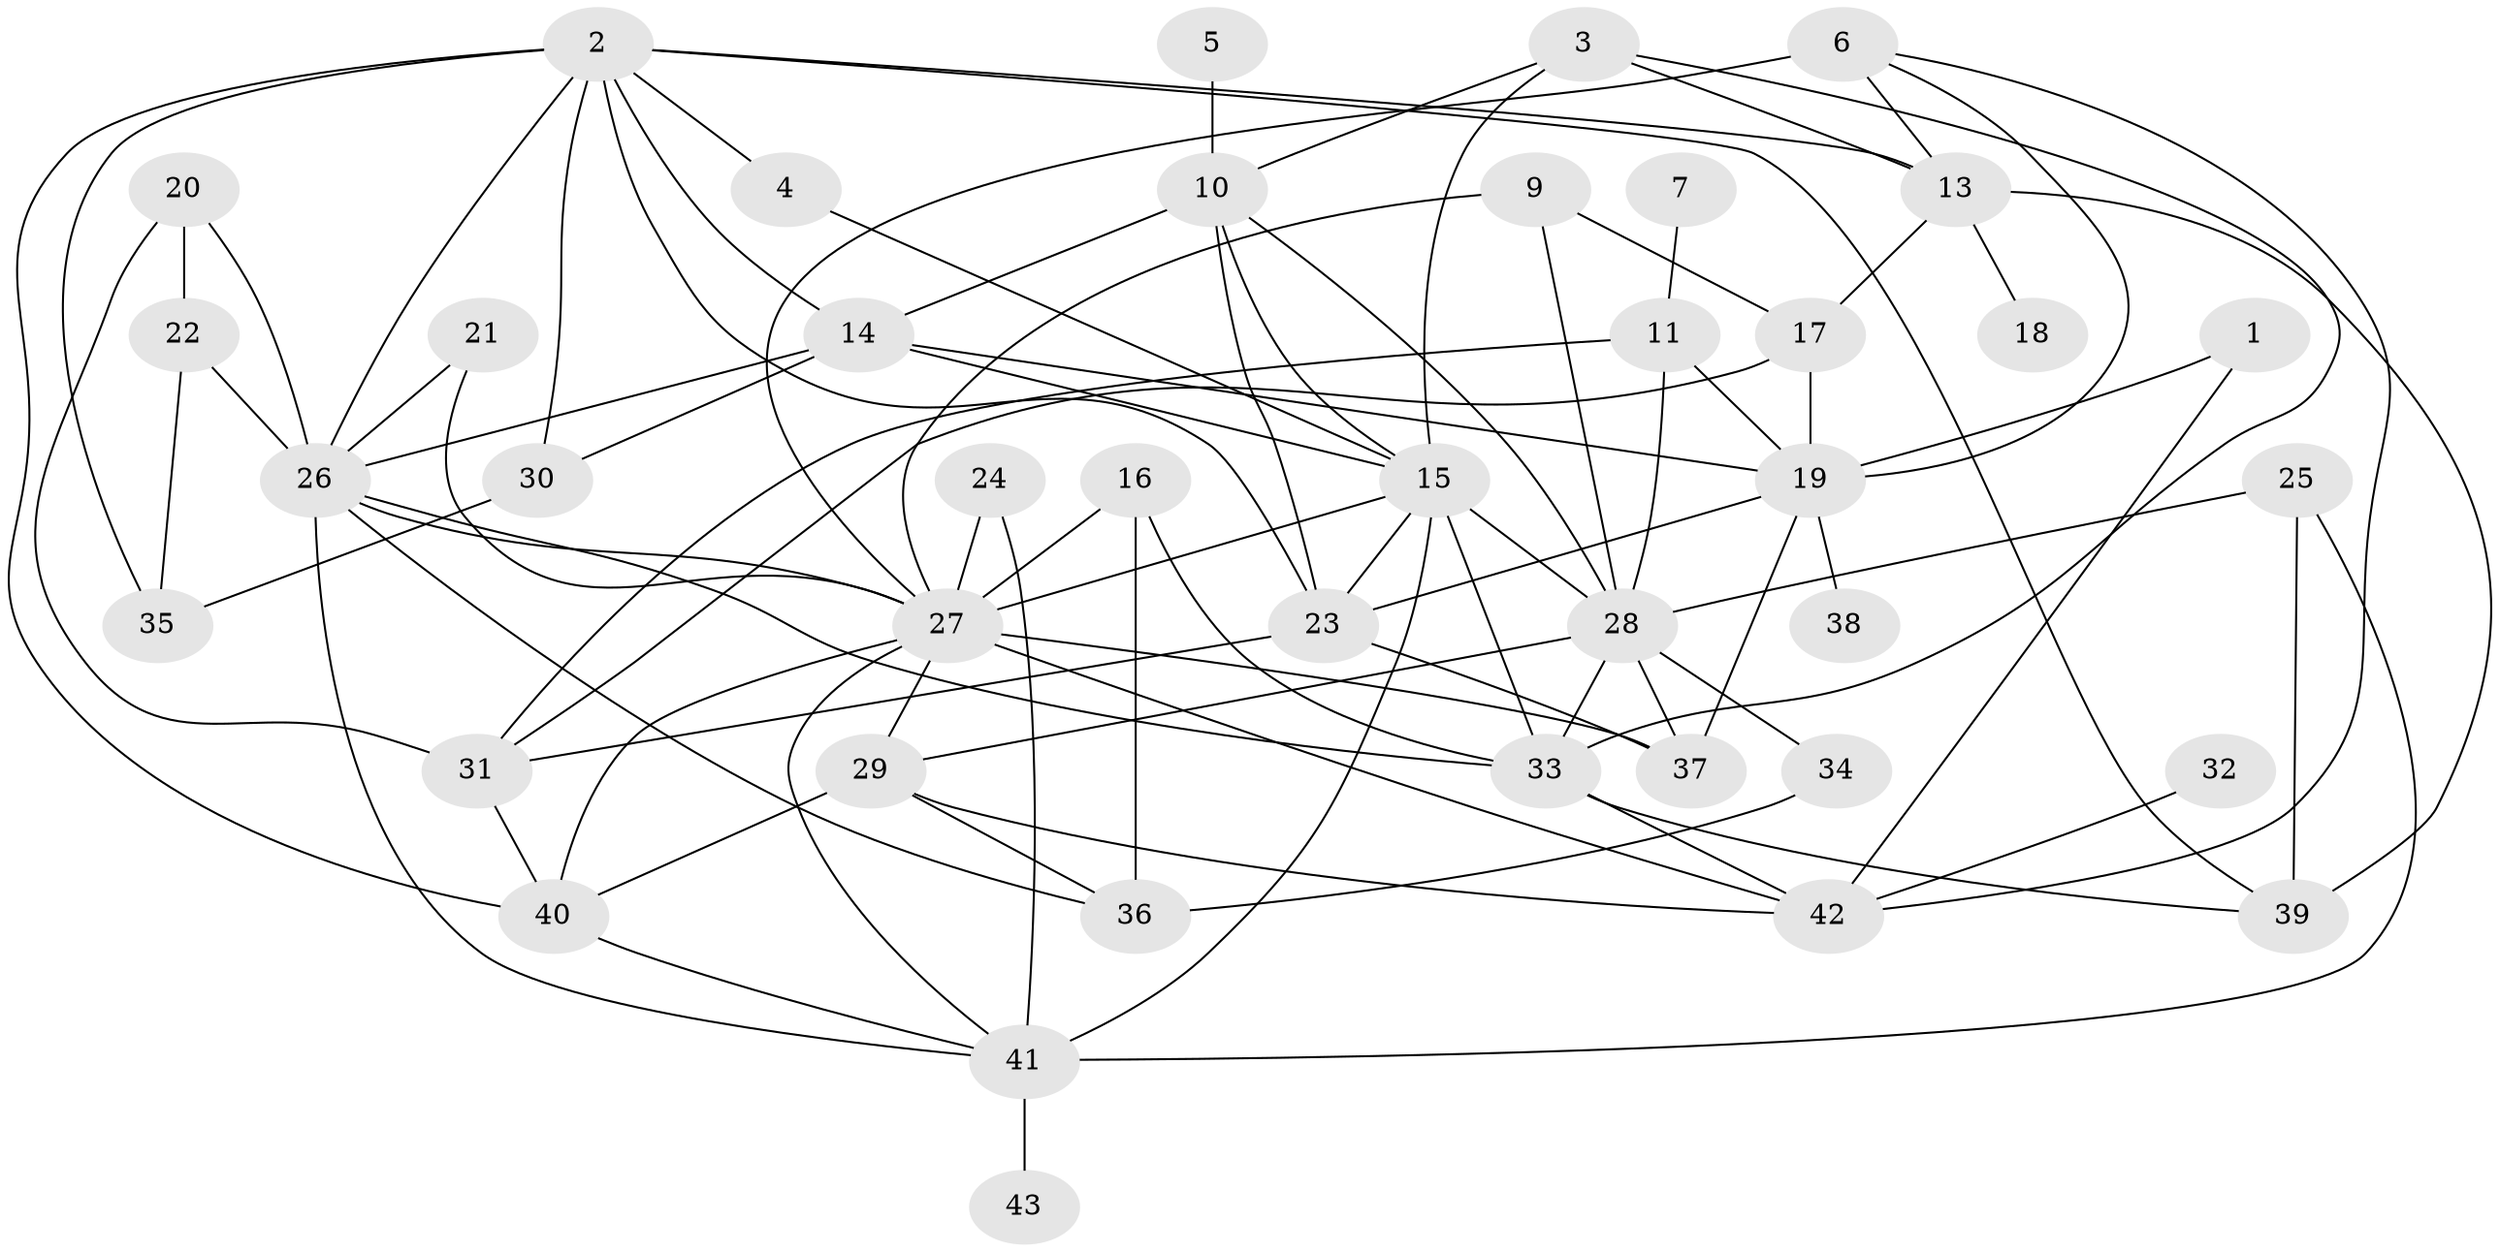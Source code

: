 // original degree distribution, {3: 0.3058823529411765, 2: 0.12941176470588237, 4: 0.23529411764705882, 5: 0.11764705882352941, 7: 0.03529411764705882, 1: 0.07058823529411765, 0: 0.023529411764705882, 11: 0.011764705882352941, 6: 0.07058823529411765}
// Generated by graph-tools (version 1.1) at 2025/00/03/09/25 03:00:54]
// undirected, 41 vertices, 90 edges
graph export_dot {
graph [start="1"]
  node [color=gray90,style=filled];
  1;
  2;
  3;
  4;
  5;
  6;
  7;
  9;
  10;
  11;
  13;
  14;
  15;
  16;
  17;
  18;
  19;
  20;
  21;
  22;
  23;
  24;
  25;
  26;
  27;
  28;
  29;
  30;
  31;
  32;
  33;
  34;
  35;
  36;
  37;
  38;
  39;
  40;
  41;
  42;
  43;
  1 -- 19 [weight=2.0];
  1 -- 42 [weight=1.0];
  2 -- 4 [weight=1.0];
  2 -- 13 [weight=1.0];
  2 -- 14 [weight=1.0];
  2 -- 23 [weight=1.0];
  2 -- 26 [weight=1.0];
  2 -- 30 [weight=1.0];
  2 -- 35 [weight=1.0];
  2 -- 39 [weight=1.0];
  2 -- 40 [weight=1.0];
  3 -- 10 [weight=1.0];
  3 -- 13 [weight=1.0];
  3 -- 15 [weight=1.0];
  3 -- 33 [weight=1.0];
  4 -- 15 [weight=1.0];
  5 -- 10 [weight=1.0];
  6 -- 13 [weight=1.0];
  6 -- 19 [weight=1.0];
  6 -- 27 [weight=3.0];
  6 -- 42 [weight=1.0];
  7 -- 11 [weight=1.0];
  9 -- 17 [weight=1.0];
  9 -- 27 [weight=1.0];
  9 -- 28 [weight=1.0];
  10 -- 14 [weight=1.0];
  10 -- 15 [weight=1.0];
  10 -- 23 [weight=1.0];
  10 -- 28 [weight=1.0];
  11 -- 19 [weight=1.0];
  11 -- 28 [weight=1.0];
  11 -- 31 [weight=1.0];
  13 -- 17 [weight=1.0];
  13 -- 18 [weight=1.0];
  13 -- 39 [weight=1.0];
  14 -- 15 [weight=1.0];
  14 -- 19 [weight=1.0];
  14 -- 26 [weight=2.0];
  14 -- 30 [weight=1.0];
  15 -- 23 [weight=1.0];
  15 -- 27 [weight=1.0];
  15 -- 28 [weight=1.0];
  15 -- 33 [weight=1.0];
  15 -- 41 [weight=1.0];
  16 -- 27 [weight=2.0];
  16 -- 33 [weight=1.0];
  16 -- 36 [weight=2.0];
  17 -- 19 [weight=1.0];
  17 -- 31 [weight=1.0];
  19 -- 23 [weight=2.0];
  19 -- 37 [weight=1.0];
  19 -- 38 [weight=1.0];
  20 -- 22 [weight=1.0];
  20 -- 26 [weight=1.0];
  20 -- 31 [weight=1.0];
  21 -- 26 [weight=1.0];
  21 -- 27 [weight=2.0];
  22 -- 26 [weight=1.0];
  22 -- 35 [weight=1.0];
  23 -- 31 [weight=1.0];
  23 -- 37 [weight=1.0];
  24 -- 27 [weight=2.0];
  24 -- 41 [weight=1.0];
  25 -- 28 [weight=1.0];
  25 -- 39 [weight=1.0];
  25 -- 41 [weight=2.0];
  26 -- 27 [weight=1.0];
  26 -- 33 [weight=1.0];
  26 -- 36 [weight=2.0];
  26 -- 41 [weight=1.0];
  27 -- 29 [weight=3.0];
  27 -- 37 [weight=1.0];
  27 -- 40 [weight=1.0];
  27 -- 41 [weight=1.0];
  27 -- 42 [weight=1.0];
  28 -- 29 [weight=1.0];
  28 -- 33 [weight=2.0];
  28 -- 34 [weight=1.0];
  28 -- 37 [weight=1.0];
  29 -- 36 [weight=2.0];
  29 -- 40 [weight=1.0];
  29 -- 42 [weight=1.0];
  30 -- 35 [weight=1.0];
  31 -- 40 [weight=1.0];
  32 -- 42 [weight=1.0];
  33 -- 39 [weight=1.0];
  33 -- 42 [weight=1.0];
  34 -- 36 [weight=1.0];
  40 -- 41 [weight=1.0];
  41 -- 43 [weight=1.0];
}
